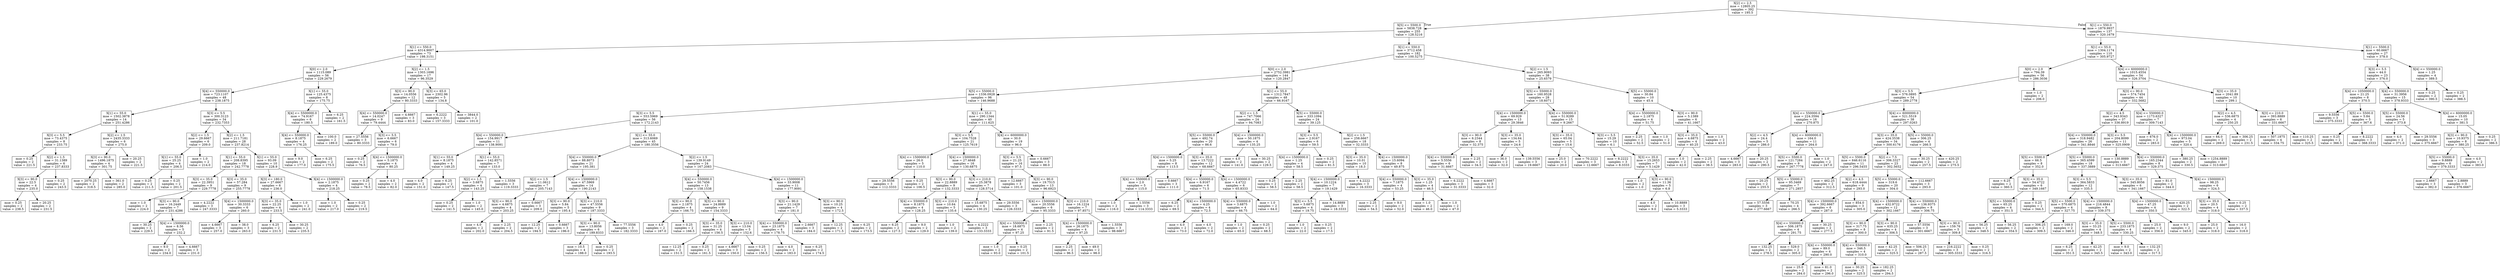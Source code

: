 digraph Tree {
node [shape=box] ;
0 [label="X[2] <= 2.5\nmse = 12805.25\nsamples = 392\nvalue = 195.5"] ;
1 [label="X[5] <= 5500.0\nmse = 5838.728\nsamples = 255\nvalue = 128.5216"] ;
0 -> 1 [labeldistance=2.5, labelangle=45, headlabel="True"] ;
2 [label="X[1] <= 550.0\nmse = 4314.9007\nsamples = 73\nvalue = 198.3151"] ;
1 -> 2 ;
3 [label="X[0] <= 2.0\nmse = 1115.089\nsamples = 56\nvalue = 229.2679"] ;
2 -> 3 ;
4 [label="X[4] <= 550000.0\nmse = 723.1107\nsamples = 48\nvalue = 238.1875"] ;
3 -> 4 ;
5 [label="X[1] <= 55.0\nmse = 1502.3878\nsamples = 14\nvalue = 251.4286"] ;
4 -> 5 ;
6 [label="X[3] <= 5.5\nmse = 73.4375\nsamples = 8\nvalue = 233.75"] ;
5 -> 6 ;
7 [label="mse = 0.25\nsamples = 2\nvalue = 221.5"] ;
6 -> 7 ;
8 [label="X[2] <= 1.5\nmse = 31.1389\nsamples = 6\nvalue = 237.8333"] ;
6 -> 8 ;
9 [label="X[3] <= 90.0\nmse = 22.5\nsamples = 4\nvalue = 235.0"] ;
8 -> 9 ;
10 [label="mse = 0.25\nsamples = 2\nvalue = 238.5"] ;
9 -> 10 ;
11 [label="mse = 20.25\nsamples = 2\nvalue = 231.5"] ;
9 -> 11 ;
12 [label="mse = 0.25\nsamples = 2\nvalue = 243.5"] ;
8 -> 12 ;
13 [label="X[2] <= 1.5\nmse = 2435.3333\nsamples = 6\nvalue = 275.0"] ;
5 -> 13 ;
14 [label="X[3] <= 90.0\nmse = 1496.1875\nsamples = 4\nvalue = 301.75"] ;
13 -> 14 ;
15 [label="mse = 2070.25\nsamples = 2\nvalue = 318.5"] ;
14 -> 15 ;
16 [label="mse = 361.0\nsamples = 2\nvalue = 285.0"] ;
14 -> 16 ;
17 [label="mse = 20.25\nsamples = 2\nvalue = 221.5"] ;
13 -> 17 ;
18 [label="X[3] <= 5.5\nmse = 300.3123\nsamples = 34\nvalue = 232.7353"] ;
4 -> 18 ;
19 [label="X[2] <= 1.5\nmse = 29.6667\nsamples = 6\nvalue = 209.0"] ;
18 -> 19 ;
20 [label="X[1] <= 55.0\nmse = 25.25\nsamples = 4\nvalue = 206.5"] ;
19 -> 20 ;
21 [label="mse = 0.25\nsamples = 2\nvalue = 211.5"] ;
20 -> 21 ;
22 [label="mse = 0.25\nsamples = 2\nvalue = 201.5"] ;
20 -> 22 ;
23 [label="mse = 1.0\nsamples = 2\nvalue = 214.0"] ;
19 -> 23 ;
24 [label="X[2] <= 1.5\nmse = 211.7181\nsamples = 28\nvalue = 237.8214"] ;
18 -> 24 ;
25 [label="X[1] <= 55.0\nmse = 208.8395\nsamples = 18\nvalue = 242.7778"] ;
24 -> 25 ;
26 [label="X[3] <= 35.0\nmse = 22.3951\nsamples = 9\nvalue = 229.7778"] ;
25 -> 26 ;
27 [label="mse = 1.0\nsamples = 2\nvalue = 224.0"] ;
26 -> 27 ;
28 [label="X[3] <= 90.0\nmse = 16.2449\nsamples = 7\nvalue = 231.4286"] ;
26 -> 28 ;
29 [label="mse = 30.25\nsamples = 2\nvalue = 229.5"] ;
28 -> 29 ;
30 [label="X[4] <= 1500000.0\nmse = 8.56\nsamples = 5\nvalue = 232.2"] ;
28 -> 30 ;
31 [label="mse = 9.0\nsamples = 2\nvalue = 234.0"] ;
30 -> 31 ;
32 [label="mse = 4.6667\nsamples = 3\nvalue = 231.0"] ;
30 -> 32 ;
33 [label="X[3] <= 35.0\nmse = 57.284\nsamples = 9\nvalue = 255.7778"] ;
25 -> 33 ;
34 [label="mse = 4.2222\nsamples = 3\nvalue = 247.3333"] ;
33 -> 34 ;
35 [label="X[4] <= 1500000.0\nmse = 30.3333\nsamples = 6\nvalue = 260.0"] ;
33 -> 35 ;
36 [label="mse = 4.6667\nsamples = 3\nvalue = 257.0"] ;
35 -> 36 ;
37 [label="mse = 38.0\nsamples = 3\nvalue = 263.0"] ;
35 -> 37 ;
38 [label="X[1] <= 55.0\nmse = 93.09\nsamples = 10\nvalue = 228.9"] ;
24 -> 38 ;
39 [label="X[3] <= 180.0\nmse = 27.6667\nsamples = 6\nvalue = 236.0"] ;
38 -> 39 ;
40 [label="X[3] <= 35.0\nmse = 22.25\nsamples = 4\nvalue = 233.5"] ;
39 -> 40 ;
41 [label="mse = 6.25\nsamples = 2\nvalue = 231.5"] ;
40 -> 41 ;
42 [label="mse = 30.25\nsamples = 2\nvalue = 235.5"] ;
40 -> 42 ;
43 [label="mse = 1.0\nsamples = 2\nvalue = 241.0"] ;
39 -> 43 ;
44 [label="X[4] <= 1500000.0\nmse = 2.1875\nsamples = 4\nvalue = 218.25"] ;
38 -> 44 ;
45 [label="mse = 1.0\nsamples = 2\nvalue = 217.0"] ;
44 -> 45 ;
46 [label="mse = 0.25\nsamples = 2\nvalue = 219.5"] ;
44 -> 46 ;
47 [label="X[1] <= 55.0\nmse = 125.4375\nsamples = 8\nvalue = 175.75"] ;
3 -> 47 ;
48 [label="X[4] <= 5500000.0\nmse = 74.9167\nsamples = 6\nvalue = 180.5"] ;
47 -> 48 ;
49 [label="X[4] <= 550000.0\nmse = 8.1875\nsamples = 4\nvalue = 176.25"] ;
48 -> 49 ;
50 [label="mse = 9.0\nsamples = 2\nvalue = 177.0"] ;
49 -> 50 ;
51 [label="mse = 6.25\nsamples = 2\nvalue = 175.5"] ;
49 -> 51 ;
52 [label="mse = 100.0\nsamples = 2\nvalue = 189.0"] ;
48 -> 52 ;
53 [label="mse = 6.25\nsamples = 2\nvalue = 161.5"] ;
47 -> 53 ;
54 [label="X[2] <= 1.5\nmse = 1303.1696\nsamples = 17\nvalue = 96.3529"] ;
2 -> 54 ;
55 [label="X[3] <= 90.0\nmse = 14.0556\nsamples = 12\nvalue = 80.3333"] ;
54 -> 55 ;
56 [label="X[4] <= 550000.0\nmse = 14.0247\nsamples = 9\nvalue = 79.4444"] ;
55 -> 56 ;
57 [label="mse = 27.5556\nsamples = 3\nvalue = 80.3333"] ;
56 -> 57 ;
58 [label="X[3] <= 5.5\nmse = 6.6667\nsamples = 6\nvalue = 79.0"] ;
56 -> 58 ;
59 [label="mse = 0.25\nsamples = 2\nvalue = 76.5"] ;
58 -> 59 ;
60 [label="X[4] <= 1500000.0\nmse = 5.1875\nsamples = 4\nvalue = 80.25"] ;
58 -> 60 ;
61 [label="mse = 0.25\nsamples = 2\nvalue = 78.5"] ;
60 -> 61 ;
62 [label="mse = 4.0\nsamples = 2\nvalue = 82.0"] ;
60 -> 62 ;
63 [label="mse = 4.6667\nsamples = 3\nvalue = 83.0"] ;
55 -> 63 ;
64 [label="X[3] <= 65.0\nmse = 2302.96\nsamples = 5\nvalue = 134.8"] ;
54 -> 64 ;
65 [label="mse = 6.2222\nsamples = 3\nvalue = 157.3333"] ;
64 -> 65 ;
66 [label="mse = 3844.0\nsamples = 2\nvalue = 101.0"] ;
64 -> 66 ;
67 [label="X[1] <= 550.0\nmse = 3712.458\nsamples = 182\nvalue = 100.5275"] ;
1 -> 67 ;
68 [label="X[0] <= 2.0\nmse = 2752.3981\nsamples = 144\nvalue = 120.2847"] ;
67 -> 68 ;
69 [label="X[5] <= 55000.0\nmse = 1336.0928\nsamples = 96\nvalue = 146.9688"] ;
68 -> 69 ;
70 [label="X[3] <= 5.5\nmse = 553.5969\nsamples = 56\nvalue = 172.2143"] ;
69 -> 70 ;
71 [label="X[4] <= 550000.0\nmse = 154.9917\nsamples = 11\nvalue = 138.9091"] ;
70 -> 71 ;
72 [label="X[1] <= 55.0\nmse = 8.1875\nsamples = 4\nvalue = 149.25"] ;
71 -> 72 ;
73 [label="mse = 4.0\nsamples = 2\nvalue = 151.0"] ;
72 -> 73 ;
74 [label="mse = 6.25\nsamples = 2\nvalue = 147.5"] ;
72 -> 74 ;
75 [label="X[1] <= 55.0\nmse = 142.8571\nsamples = 7\nvalue = 133.0"] ;
71 -> 75 ;
76 [label="X[2] <= 1.5\nmse = 3.6875\nsamples = 4\nvalue = 143.25"] ;
75 -> 76 ;
77 [label="mse = 0.25\nsamples = 2\nvalue = 141.5"] ;
76 -> 77 ;
78 [label="mse = 1.0\nsamples = 2\nvalue = 145.0"] ;
76 -> 78 ;
79 [label="mse = 1.5556\nsamples = 3\nvalue = 119.3333"] ;
75 -> 79 ;
80 [label="X[1] <= 55.0\nmse = 313.6069\nsamples = 45\nvalue = 180.3556"] ;
70 -> 80 ;
81 [label="X[4] <= 550000.0\nmse = 88.8073\nsamples = 21\nvalue = 195.381"] ;
80 -> 81 ;
82 [label="X[2] <= 1.5\nmse = 11.0612\nsamples = 7\nvalue = 205.7143"] ;
81 -> 82 ;
83 [label="X[3] <= 90.0\nmse = 4.6875\nsamples = 4\nvalue = 203.25"] ;
82 -> 83 ;
84 [label="mse = 4.0\nsamples = 2\nvalue = 202.0"] ;
83 -> 84 ;
85 [label="mse = 2.25\nsamples = 2\nvalue = 204.5"] ;
83 -> 85 ;
86 [label="mse = 0.6667\nsamples = 3\nvalue = 209.0"] ;
82 -> 86 ;
87 [label="X[4] <= 1500000.0\nmse = 47.5969\nsamples = 14\nvalue = 190.2143"] ;
81 -> 87 ;
88 [label="X[3] <= 90.0\nmse = 5.84\nsamples = 5\nvalue = 195.4"] ;
87 -> 88 ;
89 [label="mse = 12.25\nsamples = 2\nvalue = 194.5"] ;
88 -> 89 ;
90 [label="mse = 0.6667\nsamples = 3\nvalue = 196.0"] ;
88 -> 90 ;
91 [label="X[3] <= 210.0\nmse = 47.5556\nsamples = 9\nvalue = 187.3333"] ;
87 -> 91 ;
92 [label="X[3] <= 90.0\nmse = 13.8056\nsamples = 6\nvalue = 189.8333"] ;
91 -> 92 ;
93 [label="mse = 10.5\nsamples = 4\nvalue = 188.0"] ;
92 -> 93 ;
94 [label="mse = 0.25\nsamples = 2\nvalue = 193.5"] ;
92 -> 94 ;
95 [label="mse = 77.5556\nsamples = 3\nvalue = 182.3333"] ;
91 -> 95 ;
96 [label="X[2] <= 1.5\nmse = 139.9149\nsamples = 24\nvalue = 167.2083"] ;
80 -> 96 ;
97 [label="X[4] <= 550000.0\nmse = 50.7456\nsamples = 13\nvalue = 158.1538"] ;
96 -> 97 ;
98 [label="X[3] <= 90.0\nmse = 2.1875\nsamples = 4\nvalue = 166.75"] ;
97 -> 98 ;
99 [label="mse = 4.0\nsamples = 2\nvalue = 167.0"] ;
98 -> 99 ;
100 [label="mse = 0.25\nsamples = 2\nvalue = 166.5"] ;
98 -> 100 ;
101 [label="X[3] <= 90.0\nmse = 24.8889\nsamples = 9\nvalue = 154.3333"] ;
97 -> 101 ;
102 [label="X[3] <= 35.0\nmse = 31.25\nsamples = 4\nvalue = 156.5"] ;
101 -> 102 ;
103 [label="mse = 12.25\nsamples = 2\nvalue = 151.5"] ;
102 -> 103 ;
104 [label="mse = 0.25\nsamples = 2\nvalue = 161.5"] ;
102 -> 104 ;
105 [label="X[3] <= 210.0\nmse = 13.04\nsamples = 5\nvalue = 152.6"] ;
101 -> 105 ;
106 [label="mse = 4.6667\nsamples = 3\nvalue = 150.0"] ;
105 -> 106 ;
107 [label="mse = 0.25\nsamples = 2\nvalue = 156.5"] ;
105 -> 107 ;
108 [label="X[4] <= 1500000.0\nmse = 33.9008\nsamples = 11\nvalue = 177.9091"] ;
96 -> 108 ;
109 [label="X[3] <= 90.0\nmse = 21.1429\nsamples = 7\nvalue = 181.0"] ;
108 -> 109 ;
110 [label="X[4] <= 550000.0\nmse = 23.1875\nsamples = 4\nvalue = 178.75"] ;
109 -> 110 ;
111 [label="mse = 4.0\nsamples = 2\nvalue = 183.0"] ;
110 -> 111 ;
112 [label="mse = 6.25\nsamples = 2\nvalue = 174.5"] ;
110 -> 112 ;
113 [label="mse = 2.6667\nsamples = 3\nvalue = 184.0"] ;
109 -> 113 ;
114 [label="X[3] <= 90.0\nmse = 10.25\nsamples = 4\nvalue = 172.5"] ;
108 -> 114 ;
115 [label="mse = 12.25\nsamples = 2\nvalue = 171.5"] ;
114 -> 115 ;
116 [label="mse = 6.25\nsamples = 2\nvalue = 173.5"] ;
114 -> 116 ;
117 [label="X[1] <= 55.0\nmse = 290.1344\nsamples = 40\nvalue = 111.625"] ;
69 -> 117 ;
118 [label="X[3] <= 5.5\nmse = 104.7528\nsamples = 21\nvalue = 125.7619"] ;
117 -> 118 ;
119 [label="X[4] <= 1500000.0\nmse = 26.0\nsamples = 5\nvalue = 110.0"] ;
118 -> 119 ;
120 [label="mse = 29.5556\nsamples = 3\nvalue = 112.3333"] ;
119 -> 120 ;
121 [label="mse = 0.25\nsamples = 2\nvalue = 106.5"] ;
119 -> 121 ;
122 [label="X[4] <= 1500000.0\nmse = 27.4648\nsamples = 16\nvalue = 130.6875"] ;
118 -> 122 ;
123 [label="X[3] <= 90.0\nmse = 22.8889\nsamples = 9\nvalue = 132.3333"] ;
122 -> 123 ;
124 [label="X[4] <= 550000.0\nmse = 8.1875\nsamples = 4\nvalue = 128.25"] ;
123 -> 124 ;
125 [label="mse = 6.25\nsamples = 2\nvalue = 127.5"] ;
124 -> 125 ;
126 [label="mse = 9.0\nsamples = 2\nvalue = 129.0"] ;
124 -> 126 ;
127 [label="X[3] <= 210.0\nmse = 10.64\nsamples = 5\nvalue = 135.6"] ;
123 -> 127 ;
128 [label="mse = 1.0\nsamples = 2\nvalue = 139.0"] ;
127 -> 128 ;
129 [label="mse = 4.2222\nsamples = 3\nvalue = 133.3333"] ;
127 -> 129 ;
130 [label="X[3] <= 210.0\nmse = 25.3878\nsamples = 7\nvalue = 128.5714"] ;
122 -> 130 ;
131 [label="mse = 15.6875\nsamples = 4\nvalue = 130.25"] ;
130 -> 131 ;
132 [label="mse = 29.5556\nsamples = 3\nvalue = 126.3333"] ;
130 -> 132 ;
133 [label="X[4] <= 6000000.0\nmse = 30.0\nsamples = 19\nvalue = 96.0"] ;
117 -> 133 ;
134 [label="X[3] <= 5.5\nmse = 21.25\nsamples = 16\nvalue = 97.5"] ;
133 -> 134 ;
135 [label="mse = 12.6667\nsamples = 3\nvalue = 101.0"] ;
134 -> 135 ;
136 [label="X[3] <= 90.0\nmse = 19.7515\nsamples = 13\nvalue = 96.6923"] ;
134 -> 136 ;
137 [label="X[4] <= 1500000.0\nmse = 20.5556\nsamples = 6\nvalue = 95.3333"] ;
136 -> 137 ;
138 [label="X[4] <= 550000.0\nmse = 18.6875\nsamples = 4\nvalue = 97.25"] ;
137 -> 138 ;
139 [label="mse = 1.0\nsamples = 2\nvalue = 93.0"] ;
138 -> 139 ;
140 [label="mse = 0.25\nsamples = 2\nvalue = 101.5"] ;
138 -> 140 ;
141 [label="mse = 2.25\nsamples = 2\nvalue = 91.5"] ;
137 -> 141 ;
142 [label="X[3] <= 210.0\nmse = 16.1224\nsamples = 7\nvalue = 97.8571"] ;
136 -> 142 ;
143 [label="X[4] <= 1500000.0\nmse = 26.1875\nsamples = 4\nvalue = 97.25"] ;
142 -> 143 ;
144 [label="mse = 2.25\nsamples = 2\nvalue = 96.5"] ;
143 -> 144 ;
145 [label="mse = 49.0\nsamples = 2\nvalue = 98.0"] ;
143 -> 145 ;
146 [label="mse = 1.5556\nsamples = 3\nvalue = 98.6667"] ;
142 -> 146 ;
147 [label="mse = 0.6667\nsamples = 3\nvalue = 88.0"] ;
133 -> 147 ;
148 [label="X[1] <= 55.0\nmse = 1312.7847\nsamples = 48\nvalue = 66.9167"] ;
68 -> 148 ;
149 [label="X[2] <= 1.5\nmse = 747.7066\nsamples = 24\nvalue = 94.7083"] ;
148 -> 149 ;
150 [label="X[5] <= 55000.0\nmse = 492.74\nsamples = 20\nvalue = 86.6"] ;
149 -> 150 ;
151 [label="X[4] <= 1500000.0\nmse = 5.25\nsamples = 8\nvalue = 113.5"] ;
150 -> 151 ;
152 [label="X[4] <= 550000.0\nmse = 2.0\nsamples = 5\nvalue = 115.0"] ;
151 -> 152 ;
153 [label="mse = 1.0\nsamples = 2\nvalue = 116.0"] ;
152 -> 153 ;
154 [label="mse = 1.5556\nsamples = 3\nvalue = 114.3333"] ;
152 -> 154 ;
155 [label="mse = 0.6667\nsamples = 3\nvalue = 111.0"] ;
151 -> 155 ;
156 [label="X[3] <= 35.0\nmse = 13.7222\nsamples = 12\nvalue = 68.6667"] ;
150 -> 156 ;
157 [label="X[4] <= 550000.0\nmse = 6.9167\nsamples = 6\nvalue = 71.5"] ;
156 -> 157 ;
158 [label="mse = 6.25\nsamples = 2\nvalue = 69.5"] ;
157 -> 158 ;
159 [label="X[4] <= 1500000.0\nmse = 4.25\nsamples = 4\nvalue = 72.5"] ;
157 -> 159 ;
160 [label="mse = 4.0\nsamples = 2\nvalue = 73.0"] ;
159 -> 160 ;
161 [label="mse = 4.0\nsamples = 2\nvalue = 72.0"] ;
159 -> 161 ;
162 [label="X[4] <= 1500000.0\nmse = 4.4722\nsamples = 6\nvalue = 65.8333"] ;
156 -> 162 ;
163 [label="X[4] <= 550000.0\nmse = 3.6875\nsamples = 4\nvalue = 66.75"] ;
162 -> 163 ;
164 [label="mse = 1.0\nsamples = 2\nvalue = 65.0"] ;
163 -> 164 ;
165 [label="mse = 0.25\nsamples = 2\nvalue = 68.5"] ;
163 -> 165 ;
166 [label="mse = 1.0\nsamples = 2\nvalue = 64.0"] ;
162 -> 166 ;
167 [label="X[4] <= 1500000.0\nmse = 50.1875\nsamples = 4\nvalue = 135.25"] ;
149 -> 167 ;
168 [label="mse = 4.0\nsamples = 2\nvalue = 141.0"] ;
167 -> 168 ;
169 [label="mse = 30.25\nsamples = 2\nvalue = 129.5"] ;
167 -> 169 ;
170 [label="X[5] <= 55000.0\nmse = 333.1094\nsamples = 24\nvalue = 39.125"] ;
148 -> 170 ;
171 [label="X[3] <= 5.5\nmse = 2.9167\nsamples = 6\nvalue = 59.5"] ;
170 -> 171 ;
172 [label="X[4] <= 1500000.0\nmse = 1.25\nsamples = 4\nvalue = 58.5"] ;
171 -> 172 ;
173 [label="mse = 0.25\nsamples = 2\nvalue = 58.5"] ;
172 -> 173 ;
174 [label="mse = 2.25\nsamples = 2\nvalue = 58.5"] ;
172 -> 174 ;
175 [label="mse = 0.25\nsamples = 2\nvalue = 61.5"] ;
171 -> 175 ;
176 [label="X[2] <= 1.5\nmse = 258.6667\nsamples = 18\nvalue = 32.3333"] ;
170 -> 176 ;
177 [label="X[3] <= 35.0\nmse = 10.01\nsamples = 10\nvalue = 18.3"] ;
176 -> 177 ;
178 [label="X[4] <= 1500000.0\nmse = 10.1224\nsamples = 7\nvalue = 19.1429"] ;
177 -> 178 ;
179 [label="X[3] <= 5.5\nmse = 5.6875\nsamples = 4\nvalue = 19.75"] ;
178 -> 179 ;
180 [label="mse = 1.0\nsamples = 2\nvalue = 22.0"] ;
179 -> 180 ;
181 [label="mse = 0.25\nsamples = 2\nvalue = 17.5"] ;
179 -> 181 ;
182 [label="mse = 14.8889\nsamples = 3\nvalue = 18.3333"] ;
178 -> 182 ;
183 [label="mse = 4.2222\nsamples = 3\nvalue = 16.3333"] ;
177 -> 183 ;
184 [label="X[4] <= 1500000.0\nmse = 15.6094\nsamples = 8\nvalue = 49.875"] ;
176 -> 184 ;
185 [label="X[4] <= 550000.0\nmse = 7.1875\nsamples = 4\nvalue = 53.25"] ;
184 -> 185 ;
186 [label="mse = 2.25\nsamples = 2\nvalue = 54.5"] ;
185 -> 186 ;
187 [label="mse = 9.0\nsamples = 2\nvalue = 52.0"] ;
185 -> 187 ;
188 [label="X[3] <= 35.0\nmse = 1.25\nsamples = 4\nvalue = 46.5"] ;
184 -> 188 ;
189 [label="mse = 1.0\nsamples = 2\nvalue = 46.0"] ;
188 -> 189 ;
190 [label="mse = 1.0\nsamples = 2\nvalue = 47.0"] ;
188 -> 190 ;
191 [label="X[2] <= 1.5\nmse = 265.9093\nsamples = 38\nvalue = 25.6579"] ;
67 -> 191 ;
192 [label="X[5] <= 55000.0\nmse = 160.9528\nsamples = 28\nvalue = 18.6071"] ;
191 -> 192 ;
193 [label="X[4] <= 1500000.0\nmse = 69.929\nsamples = 13\nvalue = 29.3846"] ;
192 -> 193 ;
194 [label="X[3] <= 90.0\nmse = 6.2344\nsamples = 8\nvalue = 32.375"] ;
193 -> 194 ;
195 [label="X[4] <= 550000.0\nmse = 5.5556\nsamples = 6\nvalue = 31.6667"] ;
194 -> 195 ;
196 [label="mse = 6.2222\nsamples = 3\nvalue = 31.3333"] ;
195 -> 196 ;
197 [label="mse = 4.6667\nsamples = 3\nvalue = 32.0"] ;
195 -> 197 ;
198 [label="mse = 2.25\nsamples = 2\nvalue = 34.5"] ;
194 -> 198 ;
199 [label="X[3] <= 35.0\nmse = 134.64\nsamples = 5\nvalue = 24.6"] ;
193 -> 199 ;
200 [label="mse = 36.0\nsamples = 2\nvalue = 32.0"] ;
199 -> 200 ;
201 [label="mse = 139.5556\nsamples = 3\nvalue = 19.6667"] ;
199 -> 201 ;
202 [label="X[4] <= 550000.0\nmse = 51.9289\nsamples = 15\nvalue = 9.2667"] ;
192 -> 202 ;
203 [label="X[3] <= 35.0\nmse = 65.04\nsamples = 5\nvalue = 15.6"] ;
202 -> 203 ;
204 [label="mse = 25.0\nsamples = 2\nvalue = 20.0"] ;
203 -> 204 ;
205 [label="mse = 70.2222\nsamples = 3\nvalue = 12.6667"] ;
203 -> 205 ;
206 [label="X[3] <= 5.5\nmse = 15.29\nsamples = 10\nvalue = 6.1"] ;
202 -> 206 ;
207 [label="mse = 8.2222\nsamples = 3\nvalue = 8.3333"] ;
206 -> 207 ;
208 [label="X[3] <= 35.0\nmse = 15.2653\nsamples = 7\nvalue = 5.1429"] ;
206 -> 208 ;
209 [label="mse = 1.0\nsamples = 2\nvalue = 1.0"] ;
208 -> 209 ;
210 [label="X[3] <= 90.0\nmse = 11.36\nsamples = 5\nvalue = 6.8"] ;
208 -> 210 ;
211 [label="mse = 4.0\nsamples = 2\nvalue = 9.0"] ;
210 -> 211 ;
212 [label="mse = 10.8889\nsamples = 3\nvalue = 5.3333"] ;
210 -> 212 ;
213 [label="X[5] <= 55000.0\nmse = 30.84\nsamples = 10\nvalue = 45.4"] ;
191 -> 213 ;
214 [label="X[4] <= 5500000.0\nmse = 2.1875\nsamples = 4\nvalue = 51.75"] ;
213 -> 214 ;
215 [label="mse = 2.25\nsamples = 2\nvalue = 52.5"] ;
214 -> 215 ;
216 [label="mse = 1.0\nsamples = 2\nvalue = 51.0"] ;
214 -> 216 ;
217 [label="X[3] <= 90.0\nmse = 5.1389\nsamples = 6\nvalue = 41.1667"] ;
213 -> 217 ;
218 [label="X[3] <= 35.0\nmse = 4.6875\nsamples = 4\nvalue = 40.25"] ;
217 -> 218 ;
219 [label="mse = 1.0\nsamples = 2\nvalue = 42.0"] ;
218 -> 219 ;
220 [label="mse = 2.25\nsamples = 2\nvalue = 38.5"] ;
218 -> 220 ;
221 [label="mse = 1.0\nsamples = 2\nvalue = 43.0"] ;
217 -> 221 ;
222 [label="X[1] <= 550.0\nmse = 1879.9937\nsamples = 137\nvalue = 320.1679"] ;
0 -> 222 [labeldistance=2.5, labelangle=-45, headlabel="False"] ;
223 [label="X[1] <= 55.0\nmse = 1304.1174\nsamples = 110\nvalue = 305.9727"] ;
222 -> 223 ;
224 [label="X[0] <= 2.0\nmse = 794.39\nsamples = 56\nvalue = 286.3036"] ;
223 -> 224 ;
225 [label="X[3] <= 5.5\nmse = 576.0895\nsamples = 54\nvalue = 289.2778"] ;
224 -> 225 ;
226 [label="X[4] <= 550000.0\nmse = 224.3594\nsamples = 16\nvalue = 270.875"] ;
225 -> 226 ;
227 [label="X[2] <= 4.5\nmse = 24.4\nsamples = 5\nvalue = 286.0"] ;
226 -> 227 ;
228 [label="mse = 4.6667\nsamples = 3\nvalue = 283.0"] ;
227 -> 228 ;
229 [label="mse = 20.25\nsamples = 2\nvalue = 290.5"] ;
227 -> 229 ;
230 [label="X[4] <= 6000000.0\nmse = 164.0\nsamples = 11\nvalue = 264.0"] ;
226 -> 230 ;
231 [label="X[5] <= 5500.0\nmse = 121.7284\nsamples = 9\nvalue = 267.7778"] ;
230 -> 231 ;
232 [label="mse = 20.25\nsamples = 2\nvalue = 255.5"] ;
231 -> 232 ;
233 [label="X[5] <= 55000.0\nmse = 95.3469\nsamples = 7\nvalue = 271.2857"] ;
231 -> 233 ;
234 [label="mse = 57.5556\nsamples = 3\nvalue = 277.6667"] ;
233 -> 234 ;
235 [label="mse = 70.25\nsamples = 4\nvalue = 266.5"] ;
233 -> 235 ;
236 [label="mse = 1.0\nsamples = 2\nvalue = 247.0"] ;
230 -> 236 ;
237 [label="X[4] <= 6000000.0\nmse = 521.5519\nsamples = 38\nvalue = 297.0263"] ;
225 -> 237 ;
238 [label="X[3] <= 35.0\nmse = 424.3538\nsamples = 34\nvalue = 300.6176"] ;
237 -> 238 ;
239 [label="X[5] <= 5500.0\nmse = 646.6116\nsamples = 11\nvalue = 296.5455"] ;
238 -> 239 ;
240 [label="mse = 462.25\nsamples = 2\nvalue = 312.5"] ;
239 -> 240 ;
241 [label="X[2] <= 4.5\nmse = 618.4444\nsamples = 9\nvalue = 293.0"] ;
239 -> 241 ;
242 [label="X[4] <= 1500000.0\nmse = 392.6667\nsamples = 6\nvalue = 287.0"] ;
241 -> 242 ;
243 [label="X[4] <= 550000.0\nmse = 506.1875\nsamples = 4\nvalue = 291.75"] ;
242 -> 243 ;
244 [label="mse = 132.25\nsamples = 2\nvalue = 278.5"] ;
243 -> 244 ;
245 [label="mse = 529.0\nsamples = 2\nvalue = 305.0"] ;
243 -> 245 ;
246 [label="mse = 30.25\nsamples = 2\nvalue = 277.5"] ;
242 -> 246 ;
247 [label="mse = 854.0\nsamples = 3\nvalue = 305.0"] ;
241 -> 247 ;
248 [label="X[2] <= 7.5\nmse = 306.3327\nsamples = 23\nvalue = 302.5652"] ;
238 -> 248 ;
249 [label="X[5] <= 55000.0\nmse = 319.6\nsamples = 20\nvalue = 304.0"] ;
248 -> 249 ;
250 [label="X[4] <= 1500000.0\nmse = 432.9722\nsamples = 12\nvalue = 302.1667"] ;
249 -> 250 ;
251 [label="X[3] <= 90.0\nmse = 317.75\nsamples = 8\nvalue = 300.0"] ;
250 -> 251 ;
252 [label="X[4] <= 550000.0\nmse = 89.0\nsamples = 4\nvalue = 290.0"] ;
251 -> 252 ;
253 [label="mse = 25.0\nsamples = 2\nvalue = 284.0"] ;
252 -> 253 ;
254 [label="mse = 81.0\nsamples = 2\nvalue = 296.0"] ;
252 -> 254 ;
255 [label="X[4] <= 550000.0\nmse = 346.5\nsamples = 4\nvalue = 310.0"] ;
251 -> 255 ;
256 [label="mse = 30.25\nsamples = 2\nvalue = 325.5"] ;
255 -> 256 ;
257 [label="mse = 182.25\nsamples = 2\nvalue = 294.5"] ;
255 -> 257 ;
258 [label="X[3] <= 90.0\nmse = 635.25\nsamples = 4\nvalue = 306.5"] ;
250 -> 258 ;
259 [label="mse = 42.25\nsamples = 2\nvalue = 325.5"] ;
258 -> 259 ;
260 [label="mse = 506.25\nsamples = 2\nvalue = 287.5"] ;
258 -> 260 ;
261 [label="X[4] <= 550000.0\nmse = 136.9375\nsamples = 8\nvalue = 306.75"] ;
249 -> 261 ;
262 [label="mse = 57.5556\nsamples = 3\nvalue = 301.6667"] ;
261 -> 262 ;
263 [label="X[3] <= 90.0\nmse = 159.76\nsamples = 5\nvalue = 309.8"] ;
261 -> 263 ;
264 [label="mse = 216.2222\nsamples = 3\nvalue = 305.3333"] ;
263 -> 264 ;
265 [label="mse = 0.25\nsamples = 2\nvalue = 316.5"] ;
263 -> 265 ;
266 [label="mse = 112.6667\nsamples = 3\nvalue = 293.0"] ;
248 -> 266 ;
267 [label="X[5] <= 55000.0\nmse = 306.25\nsamples = 4\nvalue = 266.5"] ;
237 -> 267 ;
268 [label="mse = 30.25\nsamples = 2\nvalue = 257.5"] ;
267 -> 268 ;
269 [label="mse = 420.25\nsamples = 2\nvalue = 275.5"] ;
267 -> 269 ;
270 [label="mse = 1.0\nsamples = 2\nvalue = 206.0"] ;
224 -> 270 ;
271 [label="X[4] <= 6000000.0\nmse = 1015.4554\nsamples = 54\nvalue = 326.3704"] ;
223 -> 271 ;
272 [label="X[3] <= 90.0\nmse = 574.7454\nsamples = 44\nvalue = 332.5682"] ;
271 -> 272 ;
273 [label="X[2] <= 4.5\nmse = 343.9343\nsamples = 37\nvalue = 336.8919"] ;
272 -> 273 ;
274 [label="X[4] <= 550000.0\nmse = 318.9482\nsamples = 26\nvalue = 341.8846"] ;
273 -> 274 ;
275 [label="X[5] <= 5500.0\nmse = 66.5\nsamples = 8\nvalue = 352.0"] ;
274 -> 275 ;
276 [label="mse = 6.25\nsamples = 2\nvalue = 360.5"] ;
275 -> 276 ;
277 [label="X[3] <= 35.0\nmse = 54.4722\nsamples = 6\nvalue = 349.1667"] ;
275 -> 277 ;
278 [label="X[5] <= 55000.0\nmse = 65.25\nsamples = 4\nvalue = 351.5"] ;
277 -> 278 ;
279 [label="mse = 56.25\nsamples = 2\nvalue = 348.5"] ;
278 -> 279 ;
280 [label="mse = 56.25\nsamples = 2\nvalue = 354.5"] ;
278 -> 280 ;
281 [label="mse = 0.25\nsamples = 2\nvalue = 344.5"] ;
277 -> 281 ;
282 [label="X[5] <= 55000.0\nmse = 365.4599\nsamples = 18\nvalue = 337.3889"] ;
274 -> 282 ;
283 [label="X[3] <= 5.5\nmse = 364.5833\nsamples = 12\nvalue = 335.5"] ;
282 -> 283 ;
284 [label="X[5] <= 5500.0\nmse = 570.6875\nsamples = 4\nvalue = 327.75"] ;
283 -> 284 ;
285 [label="mse = 306.25\nsamples = 2\nvalue = 309.5"] ;
284 -> 285 ;
286 [label="mse = 169.0\nsamples = 2\nvalue = 346.0"] ;
284 -> 286 ;
287 [label="X[4] <= 1500000.0\nmse = 216.4844\nsamples = 8\nvalue = 339.375"] ;
283 -> 287 ;
288 [label="X[3] <= 35.0\nmse = 33.25\nsamples = 4\nvalue = 348.5"] ;
287 -> 288 ;
289 [label="mse = 6.25\nsamples = 2\nvalue = 351.5"] ;
288 -> 289 ;
290 [label="mse = 42.25\nsamples = 2\nvalue = 345.5"] ;
288 -> 290 ;
291 [label="X[5] <= 5500.0\nmse = 233.1875\nsamples = 4\nvalue = 330.25"] ;
287 -> 291 ;
292 [label="mse = 9.0\nsamples = 2\nvalue = 343.0"] ;
291 -> 292 ;
293 [label="mse = 132.25\nsamples = 2\nvalue = 317.5"] ;
291 -> 293 ;
294 [label="X[3] <= 35.0\nmse = 345.8056\nsamples = 6\nvalue = 341.1667"] ;
282 -> 294 ;
295 [label="X[4] <= 1500000.0\nmse = 47.25\nsamples = 4\nvalue = 350.5"] ;
294 -> 295 ;
296 [label="mse = 25.0\nsamples = 2\nvalue = 356.0"] ;
295 -> 296 ;
297 [label="mse = 9.0\nsamples = 2\nvalue = 345.0"] ;
295 -> 297 ;
298 [label="mse = 420.25\nsamples = 2\nvalue = 322.5"] ;
294 -> 298 ;
299 [label="X[3] <= 5.5\nmse = 204.8099\nsamples = 11\nvalue = 325.0909"] ;
273 -> 299 ;
300 [label="mse = 130.8889\nsamples = 3\nvalue = 313.6667"] ;
299 -> 300 ;
301 [label="X[4] <= 550000.0\nmse = 165.2344\nsamples = 8\nvalue = 329.375"] ;
299 -> 301 ;
302 [label="mse = 81.0\nsamples = 2\nvalue = 344.0"] ;
301 -> 302 ;
303 [label="X[4] <= 1500000.0\nmse = 98.25\nsamples = 6\nvalue = 324.5"] ;
301 -> 303 ;
304 [label="X[3] <= 35.0\nmse = 20.5\nsamples = 4\nvalue = 318.0"] ;
303 -> 304 ;
305 [label="mse = 25.0\nsamples = 2\nvalue = 318.0"] ;
304 -> 305 ;
306 [label="mse = 16.0\nsamples = 2\nvalue = 318.0"] ;
304 -> 306 ;
307 [label="mse = 0.25\nsamples = 2\nvalue = 337.5"] ;
303 -> 307 ;
308 [label="X[4] <= 550000.0\nmse = 1173.6327\nsamples = 7\nvalue = 309.7143"] ;
272 -> 308 ;
309 [label="mse = 676.0\nsamples = 2\nvalue = 283.0"] ;
308 -> 309 ;
310 [label="X[4] <= 1500000.0\nmse = 973.04\nsamples = 5\nvalue = 320.4"] ;
308 -> 310 ;
311 [label="mse = 380.25\nsamples = 2\nvalue = 330.5"] ;
310 -> 311 ;
312 [label="mse = 1254.8889\nsamples = 3\nvalue = 313.6667"] ;
310 -> 312 ;
313 [label="X[3] <= 35.0\nmse = 2041.89\nsamples = 10\nvalue = 299.1"] ;
271 -> 313 ;
314 [label="X[2] <= 4.5\nmse = 536.6875\nsamples = 4\nvalue = 250.25"] ;
313 -> 314 ;
315 [label="mse = 64.0\nsamples = 2\nvalue = 269.0"] ;
314 -> 315 ;
316 [label="mse = 306.25\nsamples = 2\nvalue = 231.5"] ;
314 -> 316 ;
317 [label="X[3] <= 210.0\nmse = 393.8889\nsamples = 6\nvalue = 331.6667"] ;
313 -> 317 ;
318 [label="mse = 507.1875\nsamples = 4\nvalue = 334.75"] ;
317 -> 318 ;
319 [label="mse = 110.25\nsamples = 2\nvalue = 325.5"] ;
317 -> 319 ;
320 [label="X[1] <= 5500.0\nmse = 60.6667\nsamples = 27\nvalue = 378.0"] ;
222 -> 320 ;
321 [label="X[3] <= 5.5\nmse = 44.0\nsamples = 23\nvalue = 376.0"] ;
320 -> 321 ;
322 [label="X[4] <= 1050000.0\nmse = 21.25\nsamples = 8\nvalue = 370.5"] ;
321 -> 322 ;
323 [label="mse = 9.5556\nsamples = 3\nvalue = 375.3333"] ;
322 -> 323 ;
324 [label="X[5] <= 5500.0\nmse = 5.84\nsamples = 5\nvalue = 367.6"] ;
322 -> 324 ;
325 [label="mse = 0.25\nsamples = 2\nvalue = 366.5"] ;
324 -> 325 ;
326 [label="mse = 8.2222\nsamples = 3\nvalue = 368.3333"] ;
324 -> 326 ;
327 [label="X[4] <= 550000.0\nmse = 31.3956\nsamples = 15\nvalue = 378.9333"] ;
321 -> 327 ;
328 [label="X[5] <= 55000.0\nmse = 24.56\nsamples = 5\nvalue = 373.8"] ;
327 -> 328 ;
329 [label="mse = 4.0\nsamples = 2\nvalue = 371.0"] ;
328 -> 329 ;
330 [label="mse = 29.5556\nsamples = 3\nvalue = 375.6667"] ;
328 -> 330 ;
331 [label="X[4] <= 6000000.0\nmse = 15.05\nsamples = 10\nvalue = 381.5"] ;
327 -> 331 ;
332 [label="X[3] <= 90.0\nmse = 10.9375\nsamples = 8\nvalue = 380.25"] ;
331 -> 332 ;
333 [label="X[5] <= 55000.0\nmse = 9.8889\nsamples = 6\nvalue = 379.3333"] ;
332 -> 333 ;
334 [label="mse = 2.6667\nsamples = 3\nvalue = 382.0"] ;
333 -> 334 ;
335 [label="mse = 2.8889\nsamples = 3\nvalue = 376.6667"] ;
333 -> 335 ;
336 [label="mse = 4.0\nsamples = 2\nvalue = 383.0"] ;
332 -> 336 ;
337 [label="mse = 0.25\nsamples = 2\nvalue = 386.5"] ;
331 -> 337 ;
338 [label="X[4] <= 550000.0\nmse = 1.25\nsamples = 4\nvalue = 389.5"] ;
320 -> 338 ;
339 [label="mse = 0.25\nsamples = 2\nvalue = 390.5"] ;
338 -> 339 ;
340 [label="mse = 0.25\nsamples = 2\nvalue = 388.5"] ;
338 -> 340 ;
}